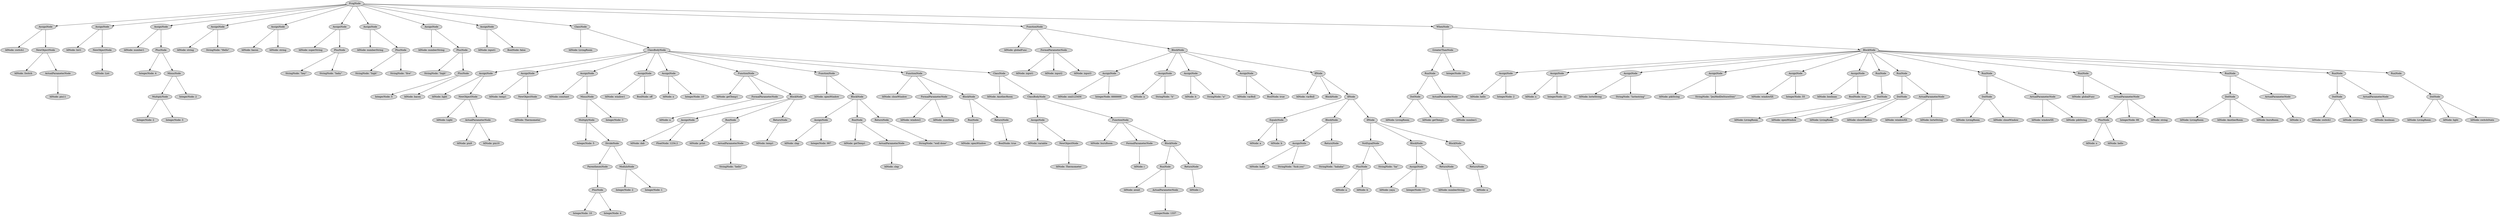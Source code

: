 digraph G {
	graph [ranksep=1.5 ratio=fill]
	node [style=filled]
	-9223363302977601115 [label=ProgNode]
	-9223363302977651866 [label=AssignNode]
	-9223363302977601115 -> -9223363302977651866
	-9223363302977651838 [label="IdNode: switch1"]
	-9223363302977651866 -> -9223363302977651838
	8733877123995 [label=NewObjectNode]
	-9223363302977651866 -> 8733877123995
	8733877123960 [label="IdNode: Switch"]
	8733877123995 -> 8733877123960
	-9223363302977651845 [label=ActualParameterNode]
	8733877123995 -> -9223363302977651845
	8733877124051 [label="IdNode: pin11"]
	-9223363302977651845 -> 8733877124051
	-9223363302977651852 [label=AssignNode]
	-9223363302977601115 -> -9223363302977651852
	8733877123981 [label="IdNode: list1"]
	-9223363302977651852 -> 8733877123981
	8733877124009 [label=NewObjectNode]
	-9223363302977651852 -> 8733877124009
	-9223363302977651789 [label="IdNode: List"]
	8733877124009 -> -9223363302977651789
	8733877123967 [label=AssignNode]
	-9223363302977601115 -> 8733877123967
	-9223363302977651796 [label="IdNode: number1"]
	8733877123967 -> -9223363302977651796
	-9223363302977651810 [label=PlusNode]
	8733877123967 -> -9223363302977651810
	8733877124023 [label="IntegerNode: 4"]
	-9223363302977651810 -> 8733877124023
	8733877124058 [label=MinusNode]
	-9223363302977651810 -> 8733877124058
	-9223363302977651775 [label=MultiplyNode]
	8733877124058 -> -9223363302977651775
	8733877124016 [label="IntegerNode: 2"]
	-9223363302977651775 -> 8733877124016
	8733877124072 [label="IntegerNode: 3"]
	-9223363302977651775 -> 8733877124072
	-9223363302977651740 [label="IntegerNode: 2"]
	8733877124058 -> -9223363302977651740
	8733877123974 [label=AssignNode]
	-9223363302977601115 -> 8733877123974
	8733877124002 [label="IdNode: string"]
	8733877123974 -> 8733877124002
	8733877124030 [label="StringNode: \"Hello\""]
	8733877123974 -> 8733877124030
	-9223363302977651824 [label=AssignNode]
	-9223363302977601115 -> -9223363302977651824
	-9223363302977651803 [label="IdNode: bacon"]
	-9223363302977651824 -> -9223363302977651803
	-9223363302977651719 [label="IdNode: string"]
	-9223363302977651824 -> -9223363302977651719
	8733877123988 [label=AssignNode]
	-9223363302977601115 -> 8733877123988
	-9223363302977651761 [label="IdNode: superString"]
	8733877123988 -> -9223363302977651761
	8733877124065 [label=PlusNode]
	8733877123988 -> 8733877124065
	8733877124079 [label="StringNode: \"hey\""]
	8733877124065 -> 8733877124079
	-9223363302977681141 [label="StringNode: \"baby\""]
	8733877124065 -> -9223363302977681141
	-9223363302977651768 [label=AssignNode]
	-9223363302977601115 -> -9223363302977651768
	-9223363302977651726 [label="IdNode: numberString"]
	-9223363302977651768 -> -9223363302977651726
	8733877094671 [label=PlusNode]
	-9223363302977651768 -> 8733877094671
	8733877094678 [label="StringNode: \"high\""]
	8733877094671 -> 8733877094678
	-9223363302977681120 [label="StringNode: \"five\""]
	8733877094671 -> -9223363302977681120
	8733877124037 [label=AssignNode]
	-9223363302977601115 -> 8733877124037
	-9223363302977681148 [label="IdNode: numberString"]
	8733877124037 -> -9223363302977681148
	8733877094692 [label=PlusNode]
	8733877124037 -> 8733877094692
	8733877094699 [label="StringNode: \"high\""]
	8733877094692 -> 8733877094699
	-9223363302977681106 [label=PlusNode]
	8733877094692 -> -9223363302977681106
	8733877094713 [label="IntegerNode: 5"]
	-9223363302977681106 -> 8733877094713
	8733877094727 [label="IdNode: bacon"]
	-9223363302977681106 -> 8733877094727
	-9223363302977651747 [label=AssignNode]
	-9223363302977601115 -> -9223363302977651747
	-9223363302977681134 [label="IdNode: input1"]
	-9223363302977651747 -> -9223363302977681134
	-9223363302977681078 [label="BoolNode: false"]
	-9223363302977651747 -> -9223363302977681078
	-9223363302977681127 [label=ClassNode]
	-9223363302977601115 -> -9223363302977681127
	8733877094664 [label="IdNode: LivingRoom"]
	-9223363302977681127 -> 8733877094664
	-9223363302977217301 [label=ClassBodyNode]
	-9223363302977681127 -> -9223363302977217301
	8733877094706 [label=AssignNode]
	-9223363302977217301 -> 8733877094706
	-9223363302977681099 [label="IdNode: light"]
	8733877094706 -> -9223363302977681099
	8733877094755 [label=NewObjectNode]
	8733877094706 -> 8733877094755
	8733877094762 [label="IdNode: Light"]
	8733877094755 -> 8733877094762
	-9223363302977681050 [label=ActualParameterNode]
	8733877094755 -> -9223363302977681050
	8733877094804 [label="IdNode: pin9"]
	-9223363302977681050 -> 8733877094804
	-9223363302977681008 [label="IdNode: pin10"]
	-9223363302977681050 -> -9223363302977681008
	8733877094720 [label=AssignNode]
	-9223363302977217301 -> 8733877094720
	8733877094741 [label="IdNode: temp1"]
	8733877094720 -> 8733877094741
	8733877094769 [label=NewObjectNode]
	8733877094720 -> 8733877094769
	8733877094776 [label="IdNode: Thermometer"]
	8733877094769 -> 8733877094776
	8733877094734 [label=AssignNode]
	-9223363302977217301 -> 8733877094734
	-9223363302977681043 [label="IdNode: constant"]
	8733877094734 -> -9223363302977681043
	8733877094783 [label=MinusNode]
	8733877094734 -> 8733877094783
	-9223363302977681022 [label=MultiplyNode]
	8733877094783 -> -9223363302977681022
	-9223363302977681001 [label="IntegerNode: 5"]
	-9223363302977681022 -> -9223363302977681001
	8733877094811 [label=DivideNode]
	-9223363302977681022 -> 8733877094811
	8733877094790 [label=ParenthesesNode]
	8733877094811 -> 8733877094790
	8733877094825 [label=PlusNode]
	8733877094790 -> 8733877094825
	8733877094839 [label="IntegerNode: 10"]
	8733877094825 -> 8733877094839
	-9223363302977680959 [label="IntegerNode: 4"]
	8733877094825 -> -9223363302977680959
	-9223363302977680994 [label=ModuloNode]
	8733877094811 -> -9223363302977680994
	-9223363302977680980 [label="IntegerNode: 2"]
	-9223363302977680994 -> -9223363302977680980
	8733877094853 [label="IntegerNode: 1"]
	-9223363302977680994 -> 8733877094853
	-9223363302977680987 [label="IntegerNode: 3"]
	8733877094783 -> -9223363302977680987
	-9223363302977681085 [label=AssignNode]
	-9223363302977217301 -> -9223363302977681085
	-9223363302977681036 [label="IdNode: window1"]
	-9223363302977681085 -> -9223363302977681036
	8733877094846 [label="BoolNode: off"]
	-9223363302977681085 -> 8733877094846
	-9223363302977681064 [label=AssignNode]
	-9223363302977217301 -> -9223363302977681064
	-9223363302977680966 [label="IdNode: x"]
	-9223363302977681064 -> -9223363302977680966
	-9223363302977680938 [label="IntegerNode: 10"]
	-9223363302977681064 -> -9223363302977680938
	-9223363302977681057 [label=FunctionNode]
	-9223363302977217301 -> -9223363302977681057
	-9223363302977681015 [label="IdNode: getTemp1"]
	-9223363302977681057 -> -9223363302977681015
	8733877094832 [label=FormalParameterNode]
	-9223363302977681057 -> 8733877094832
	-9223363302977680952 [label="IdNode: n"]
	8733877094832 -> -9223363302977680952
	-9223363302977680973 [label=BlockNode]
	-9223363302977681057 -> -9223363302977680973
	-9223363302977680945 [label=AssignNode]
	-9223363302977680973 -> -9223363302977680945
	8733877094881 [label="IdNode: dab"]
	-9223363302977680945 -> 8733877094881
	8733877094909 [label="FloatNode: 1234.2"]
	-9223363302977680945 -> 8733877094909
	8733877094867 [label=RunNode]
	-9223363302977680973 -> 8733877094867
	-9223363302977680917 [label="IdNode: print"]
	8733877094867 -> -9223363302977680917
	-9223363302977680931 [label=ActualParameterNode]
	8733877094867 -> -9223363302977680931
	8733877096207 [label="StringNode: \"hello\""]
	-9223363302977680931 -> 8733877096207
	-9223363302977680924 [label=ReturnNode]
	-9223363302977680973 -> -9223363302977680924
	-9223363302977679584 [label="IdNode: temp1"]
	-9223363302977680924 -> -9223363302977679584
	8733877094860 [label=FunctionNode]
	-9223363302977217301 -> 8733877094860
	8733877094874 [label="IdNode: openWindow"]
	8733877094860 -> 8733877094874
	8733877094888 [label=BlockNode]
	8733877094860 -> 8733877094888
	8733877094895 [label=AssignNode]
	8733877094888 -> 8733877094895
	8733877096200 [label="IdNode: clap"]
	8733877094895 -> 8733877096200
	8733877096235 [label="IntegerNode: 987"]
	8733877094895 -> 8733877096235
	-9223363302977679605 [label=RunNode]
	8733877094888 -> -9223363302977679605
	-9223363302977679591 [label="IdNode: getTemp1"]
	-9223363302977679605 -> -9223363302977679591
	-9223363302977679612 [label=ActualParameterNode]
	-9223363302977679605 -> -9223363302977679612
	8733877096256 [label="IdNode: clap"]
	-9223363302977679612 -> 8733877096256
	-9223363302977679598 [label=ReturnNode]
	8733877094888 -> -9223363302977679598
	8733877096263 [label="StringNode: \"well done\""]
	-9223363302977679598 -> 8733877096263
	8733877094902 [label=FunctionNode]
	-9223363302977217301 -> 8733877094902
	-9223363302977680910 [label="IdNode: closeWindow"]
	8733877094902 -> -9223363302977680910
	-9223363302977679570 [label=FormalParameterNode]
	8733877094902 -> -9223363302977679570
	8733877096221 [label="IdNode: window2"]
	-9223363302977679570 -> 8733877096221
	8733877096228 [label="IdNode: sumthing"]
	-9223363302977679570 -> 8733877096228
	8733877096214 [label=BlockNode]
	8733877094902 -> 8733877096214
	8733877096249 [label=RunNode]
	8733877096214 -> 8733877096249
	-9223363302977679549 [label="IdNode: openWindow"]
	8733877096249 -> -9223363302977679549
	-9223363302977679563 [label=ReturnNode]
	8733877096214 -> -9223363302977679563
	-9223363302977679514 [label="BoolNode: true"]
	-9223363302977679563 -> -9223363302977679514
	8733877096277 [label=ClassNode]
	-9223363302977217301 -> 8733877096277
	-9223363302977679556 [label="IdNode: AnotherRoom"]
	8733877096277 -> -9223363302977679556
	8733877096242 [label=ClassBodyNode]
	8733877096277 -> 8733877096242
	8733877096270 [label=AssignNode]
	8733877096242 -> 8733877096270
	8733877096284 [label="IdNode: variable"]
	8733877096270 -> 8733877096284
	8733877096312 [label=NewObjectNode]
	8733877096270 -> 8733877096312
	8733877096319 [label="IdNode: Thermometer"]
	8733877096312 -> 8733877096319
	-9223363302977679535 [label=FunctionNode]
	8733877096242 -> -9223363302977679535
	-9223363302977679528 [label="IdNode: burnRoom"]
	-9223363302977679535 -> -9223363302977679528
	-9223363302977679521 [label=FormalParameterNode]
	-9223363302977679535 -> -9223363302977679521
	8733877096291 [label="IdNode: i"]
	-9223363302977679521 -> 8733877096291
	-9223363302977679507 [label=BlockNode]
	-9223363302977679535 -> -9223363302977679507
	-9223363302977679500 [label=RunNode]
	-9223363302977679507 -> -9223363302977679500
	-9223363302977679479 [label="IdNode: await"]
	-9223363302977679500 -> -9223363302977679479
	-9223363302977679486 [label=ActualParameterNode]
	-9223363302977679500 -> -9223363302977679486
	8733877096361 [label="IntegerNode: 1337"]
	-9223363302977679486 -> 8733877096361
	8733877096326 [label=ReturnNode]
	-9223363302977679507 -> 8733877096326
	8733877096375 [label="IdNode: i"]
	8733877096326 -> 8733877096375
	-9223363302977681092 [label=FunctionNode]
	-9223363302977601115 -> -9223363302977681092
	-9223363302977681071 [label="IdNode: globalFunc"]
	-9223363302977681092 -> -9223363302977681071
	8733877094748 [label=FormalParameterNode]
	-9223363302977681092 -> 8733877094748
	-9223363302977681029 [label="IdNode: input1"]
	8733877094748 -> -9223363302977681029
	8733877094818 [label="IdNode: input2"]
	8733877094748 -> 8733877094818
	-9223363302977679577 [label="IdNode: input3"]
	8733877094748 -> -9223363302977679577
	8733877094797 [label=BlockNode]
	-9223363302977681092 -> 8733877094797
	8733877096298 [label=AssignNode]
	8733877094797 -> 8733877096298
	8733877096340 [label="IdNode: smil123456"]
	8733877096298 -> 8733877096340
	8733877096368 [label="IntegerNode: 6666666"]
	8733877096298 -> 8733877096368
	8733877096305 [label=AssignNode]
	8733877094797 -> 8733877096305
	-9223363302977679472 [label="IdNode: a"]
	8733877096305 -> -9223363302977679472
	8733877096382 [label="StringNode: \"h\""]
	8733877096305 -> 8733877096382
	-9223363302977679493 [label=AssignNode]
	8733877094797 -> -9223363302977679493
	-9223363302977679451 [label="IdNode: b"]
	-9223363302977679493 -> -9223363302977679451
	-9223363302977679416 [label="StringNode: \"a\""]
	-9223363302977679493 -> -9223363302977679416
	8733877096347 [label=AssignNode]
	8733877094797 -> 8733877096347
	-9223363302977679437 [label="IdNode: varBoll"]
	8733877096347 -> -9223363302977679437
	-9223363302977679402 [label="BoolNode: true"]
	8733877096347 -> -9223363302977679402
	-9223363302977679465 [label=IfNode]
	8733877094797 -> -9223363302977679465
	8733877096424 [label="IdNode: varBoll"]
	-9223363302977679465 -> 8733877096424
	8733877096389 [label=BlockNode]
	-9223363302977679465 -> 8733877096389
	8733877096396 [label=IfNode]
	-9223363302977679465 -> 8733877096396
	8733877096417 [label=EqualsNode]
	8733877096396 -> 8733877096417
	-9223363302977679367 [label="IdNode: a"]
	8733877096417 -> -9223363302977679367
	8733877098248 [label="IdNode: b"]
	8733877096417 -> 8733877098248
	-9223363302977679395 [label=BlockNode]
	8733877096396 -> -9223363302977679395
	8733877096403 [label=AssignNode]
	-9223363302977679395 -> 8733877096403
	-9223363302977679374 [label="IdNode: haha"]
	8733877096403 -> -9223363302977679374
	-9223363302977677550 [label="StringNode: \"fuck you\""]
	8733877096403 -> -9223363302977677550
	-9223363302977679381 [label=ReturnNode]
	-9223363302977679395 -> -9223363302977679381
	8733877098269 [label="StringNode: \"hahaha\""]
	-9223363302977679381 -> 8733877098269
	8733877096438 [label=IfNode]
	8733877096396 -> 8733877096438
	-9223363302977677557 [label=NotEqualNode]
	8733877096438 -> -9223363302977677557
	8733877098262 [label=PlusNode]
	-9223363302977677557 -> 8733877098262
	-9223363302977677529 [label="IdNode: a"]
	8733877098262 -> -9223363302977677529
	8733877098290 [label="IdNode: b"]
	8733877098262 -> 8733877098290
	-9223363302977677515 [label="StringNode: \"ha\""]
	-9223363302977677557 -> -9223363302977677515
	-9223363302977679388 [label=BlockNode]
	8733877096438 -> -9223363302977679388
	8733877098255 [label=AssignNode]
	-9223363302977679388 -> 8733877098255
	-9223363302977677536 [label="IdNode: yaya"]
	8733877098255 -> -9223363302977677536
	8733877098311 [label="IntegerNode: 77"]
	8733877098255 -> 8733877098311
	-9223363302977677564 [label=ReturnNode]
	-9223363302977679388 -> -9223363302977677564
	8733877098325 [label="IdNode: numberString"]
	-9223363302977677564 -> 8733877098325
	8733877098297 [label=BlockNode]
	8733877096438 -> 8733877098297
	-9223363302977677522 [label=ReturnNode]
	8733877098297 -> -9223363302977677522
	8733877098339 [label="IdNode: a"]
	-9223363302977677522 -> 8733877098339
	-9223363302977679542 [label=WhenNode]
	-9223363302977601115 -> -9223363302977679542
	-9223363302977679444 [label=GreaterThanNode]
	-9223363302977679542 -> -9223363302977679444
	8733877096410 [label=RunNode]
	-9223363302977679444 -> 8733877096410
	8733877098304 [label=DotNode]
	8733877096410 -> 8733877098304
	-9223363302977677543 [label="IdNode: LivingRoom"]
	8733877098304 -> -9223363302977677543
	8733877098283 [label="IdNode: getTemp1"]
	8733877098304 -> 8733877098283
	8733877096431 [label=ActualParameterNode]
	8733877096410 -> 8733877096431
	-9223363302977677473 [label="IdNode: number1"]
	8733877096431 -> -9223363302977677473
	-9223363302977677494 [label="IntegerNode: 20"]
	-9223363302977679444 -> -9223363302977677494
	-9223363302977679423 [label=BlockNode]
	-9223363302977679542 -> -9223363302977679423
	8733877096354 [label=AssignNode]
	-9223363302977679423 -> 8733877096354
	8733877096445 [label="IdNode: hello"]
	8733877096354 -> 8733877096445
	8733877098332 [label="IntegerNode: 2"]
	8733877096354 -> 8733877098332
	-9223363302977679409 [label=AssignNode]
	-9223363302977679423 -> -9223363302977679409
	8733877098276 [label="IdNode: x"]
	-9223363302977679409 -> 8733877098276
	-9223363302977677452 [label="IntegerNode: 22"]
	-9223363302977679409 -> -9223363302977677452
	-9223363302977677501 [label=AssignNode]
	-9223363302977679423 -> -9223363302977677501
	-9223363302977677459 [label="IdNode: lorteString"]
	-9223363302977677501 -> -9223363302977677459
	8733877098367 [label="StringNode: \"lortestring\""]
	-9223363302977677501 -> 8733877098367
	8733877098318 [label=AssignNode]
	-9223363302977679423 -> 8733877098318
	8733877098360 [label="IdNode: pikString"]
	8733877098318 -> 8733877098360
	8733877098381 [label="StringNode: \"JenMedDeStoreSten\""]
	8733877098318 -> 8733877098381
	-9223363302977677508 [label=AssignNode]
	-9223363302977679423 -> -9223363302977677508
	-9223363302977677438 [label="IdNode: windowXX"]
	-9223363302977677508 -> -9223363302977677438
	-9223363302977677410 [label="IntegerNode: 55"]
	-9223363302977677508 -> -9223363302977677410
	-9223363302977677487 [label=AssignNode]
	-9223363302977679423 -> -9223363302977677487
	-9223363302977677424 [label="IdNode: boolman"]
	-9223363302977677487 -> -9223363302977677424
	8733877098409 [label="BoolNode: true"]
	-9223363302977677487 -> 8733877098409
	8733877098353 [label=RunNode]
	-9223363302977679423 -> 8733877098353
	-9223363302977677417 [label=DotNode]
	8733877098353 -> -9223363302977677417
	8733877098402 [label="IdNode: LivingRoom"]
	-9223363302977677417 -> 8733877098402
	8733877098395 [label="IdNode: openWindow"]
	-9223363302977677417 -> 8733877098395
	-9223363302977677445 [label=RunNode]
	-9223363302977679423 -> -9223363302977677445
	-9223363302977677389 [label=DotNode]
	-9223363302977677445 -> -9223363302977677389
	8733877098416 [label="IdNode: LivingRoom"]
	-9223363302977677389 -> 8733877098416
	8733877098423 [label="IdNode: closeWindow"]
	-9223363302977677389 -> 8733877098423
	-9223363302977677396 [label=ActualParameterNode]
	-9223363302977677445 -> -9223363302977677396
	8733877098458 [label="IdNode: windowXX"]
	-9223363302977677396 -> 8733877098458
	-9223363302977677354 [label="IdNode: lorteString"]
	-9223363302977677396 -> -9223363302977677354
	8733877098437 [label=RunNode]
	-9223363302977679423 -> 8733877098437
	-9223363302977677368 [label=DotNode]
	8733877098437 -> -9223363302977677368
	8733877098430 [label="IdNode: LivingRoom"]
	-9223363302977677368 -> 8733877098430
	8733877098444 [label="IdNode: closeWindow"]
	-9223363302977677368 -> 8733877098444
	-9223363302977677403 [label=ActualParameterNode]
	8733877098437 -> -9223363302977677403
	8733877098486 [label="IdNode: windowXX"]
	-9223363302977677403 -> 8733877098486
	-9223363302977677326 [label="IdNode: pikString"]
	-9223363302977677403 -> -9223363302977677326
	-9223363302977677340 [label=RunNode]
	-9223363302977679423 -> -9223363302977677340
	-9223363302977677347 [label="IdNode: globalFunc"]
	-9223363302977677340 -> -9223363302977677347
	-9223363302977677382 [label=ActualParameterNode]
	-9223363302977677340 -> -9223363302977677382
	-9223363302977677333 [label=PlusNode]
	-9223363302977677382 -> -9223363302977677333
	8733877099279 [label="IdNode: x"]
	-9223363302977677333 -> 8733877099279
	-9223363302977676519 [label="IdNode: hello"]
	-9223363302977677333 -> -9223363302977676519
	8733877099293 [label="IntegerNode: 99"]
	-9223363302977677382 -> 8733877099293
	8733877099300 [label="IdNode: string"]
	-9223363302977677382 -> 8733877099300
	-9223363302977677319 [label=RunNode]
	-9223363302977679423 -> -9223363302977677319
	8733877098451 [label=DotNode]
	-9223363302977677319 -> 8733877098451
	8733877098472 [label="IdNode: LivingRoom"]
	8733877098451 -> 8733877098472
	-9223363302977676540 [label="IdNode: AnotherRoom"]
	8733877098451 -> -9223363302977676540
	-9223363302977676512 [label="IdNode: burnRoom"]
	8733877098451 -> -9223363302977676512
	8733877098493 [label=ActualParameterNode]
	-9223363302977677319 -> 8733877098493
	8733877099321 [label="IdNode: x"]
	8733877098493 -> 8733877099321
	8733877099286 [label=RunNode]
	-9223363302977679423 -> 8733877099286
	8733877099307 [label=DotNode]
	8733877099286 -> 8733877099307
	-9223363302977676505 [label="IdNode: switch1"]
	8733877099307 -> -9223363302977676505
	-9223363302977676533 [label="IdNode: setState"]
	8733877099307 -> -9223363302977676533
	8733877099272 [label=ActualParameterNode]
	8733877099286 -> 8733877099272
	-9223363302977676463 [label="IdNode: boolman"]
	8733877099272 -> -9223363302977676463
	-9223363302977676526 [label=RunNode]
	-9223363302977679423 -> -9223363302977676526
	-9223363302977676470 [label=DotNode]
	-9223363302977676526 -> -9223363302977676470
	8733877099328 [label="IdNode: LivingRoom"]
	-9223363302977676470 -> 8733877099328
	-9223363302977676477 [label="IdNode: light"]
	-9223363302977676470 -> -9223363302977676477
	8733877099335 [label="IdNode: switchState"]
	-9223363302977676470 -> 8733877099335
	overlap=false
}
